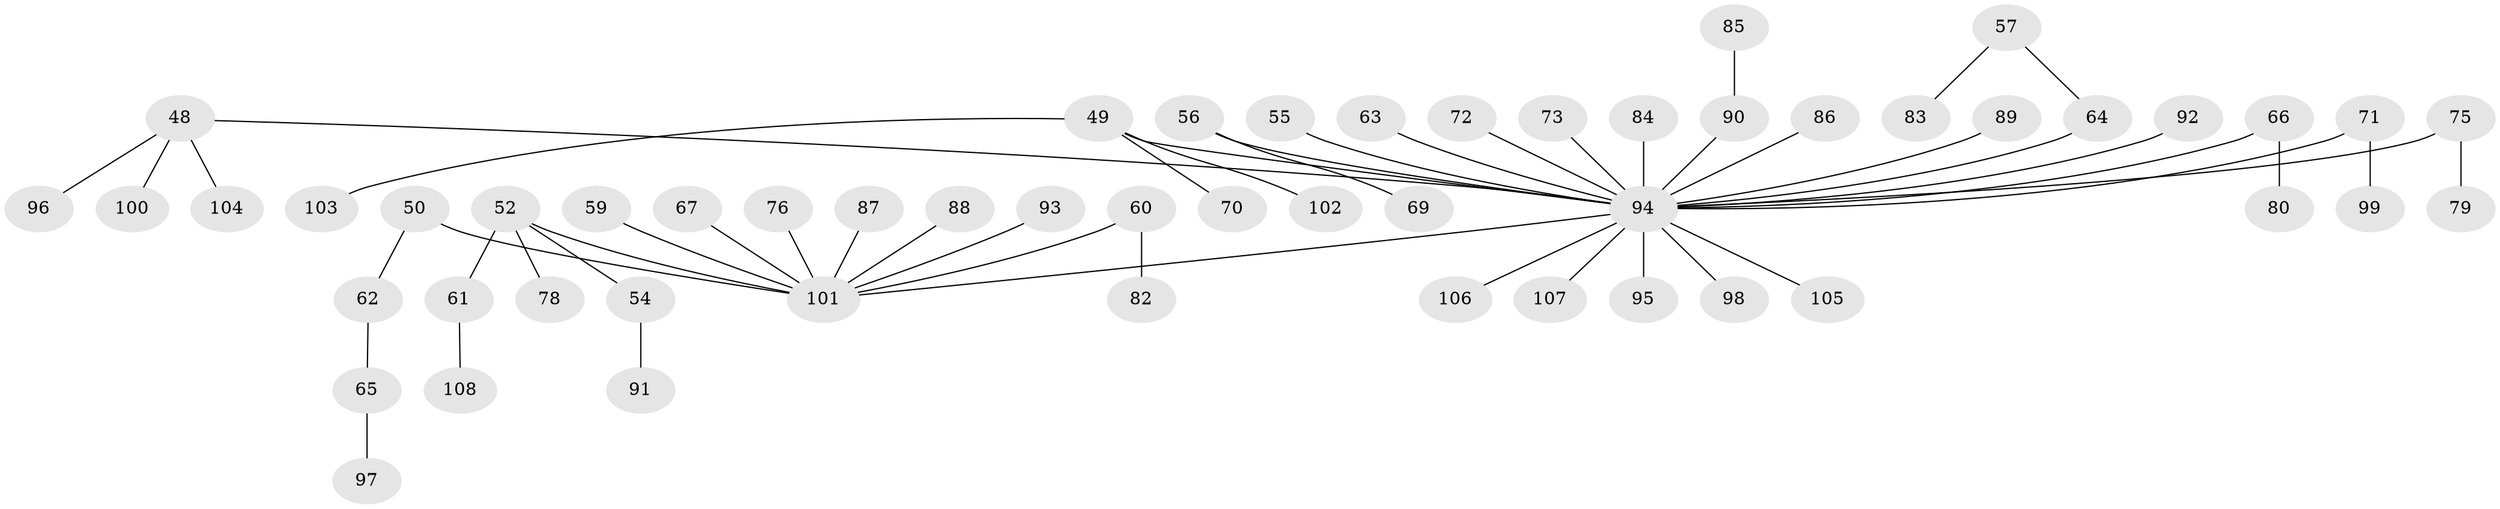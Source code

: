 // original degree distribution, {2: 0.2222222222222222, 9: 0.009259259259259259, 4: 0.05555555555555555, 5: 0.027777777777777776, 3: 0.1574074074074074, 6: 0.018518518518518517, 1: 0.5092592592592593}
// Generated by graph-tools (version 1.1) at 2025/53/03/09/25 04:53:12]
// undirected, 54 vertices, 53 edges
graph export_dot {
graph [start="1"]
  node [color=gray90,style=filled];
  48 [super="+30"];
  49 [super="+44"];
  50;
  52;
  54;
  55;
  56;
  57;
  59;
  60;
  61;
  62;
  63;
  64 [super="+9"];
  65;
  66;
  67;
  69;
  70;
  71;
  72;
  73;
  75 [super="+68"];
  76;
  78;
  79;
  80;
  82;
  83;
  84 [super="+38"];
  85;
  86;
  87;
  88;
  89;
  90 [super="+74"];
  91;
  92;
  93;
  94 [super="+77+41+81+53+42+45+46"];
  95;
  96;
  97;
  98;
  99;
  100;
  101 [super="+22+23+37+58+36+39+40+47"];
  102;
  103;
  104;
  105;
  106;
  107;
  108;
  48 -- 100;
  48 -- 104;
  48 -- 96;
  48 -- 94;
  49 -- 103;
  49 -- 102;
  49 -- 70;
  49 -- 94;
  50 -- 62;
  50 -- 101;
  52 -- 54;
  52 -- 61;
  52 -- 78;
  52 -- 101;
  54 -- 91;
  55 -- 94;
  56 -- 69;
  56 -- 94;
  57 -- 83;
  57 -- 64;
  59 -- 101;
  60 -- 82;
  60 -- 101;
  61 -- 108;
  62 -- 65;
  63 -- 94;
  64 -- 94;
  65 -- 97;
  66 -- 80;
  66 -- 94;
  67 -- 101;
  71 -- 99;
  71 -- 94;
  72 -- 94;
  73 -- 94;
  75 -- 79;
  75 -- 94;
  76 -- 101;
  84 -- 94;
  85 -- 90;
  86 -- 94;
  87 -- 101;
  88 -- 101;
  89 -- 94;
  90 -- 94;
  92 -- 94;
  93 -- 101;
  94 -- 95;
  94 -- 98;
  94 -- 101;
  94 -- 105;
  94 -- 106;
  94 -- 107;
}
